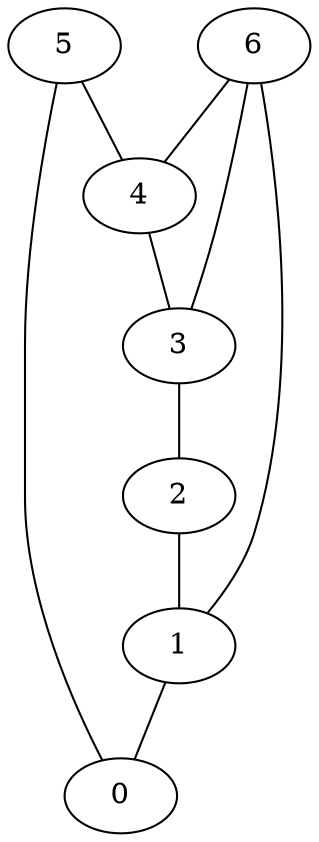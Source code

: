 graph dothi
{
0 [fillcolor=white, style=filled];
1 [fillcolor=white, style=filled];
2 [fillcolor=white, style=filled];
3 [fillcolor=white, style=filled];
4 [fillcolor=white, style=filled];
5 [fillcolor=white, style=filled];
6 [fillcolor=white, style=filled];
1 -- 0;
2 -- 1;
3 -- 2;
4 -- 3;
5 -- 4;
5 -- 0;
6 -- 1;
6 -- 4;
6 -- 3;
}
